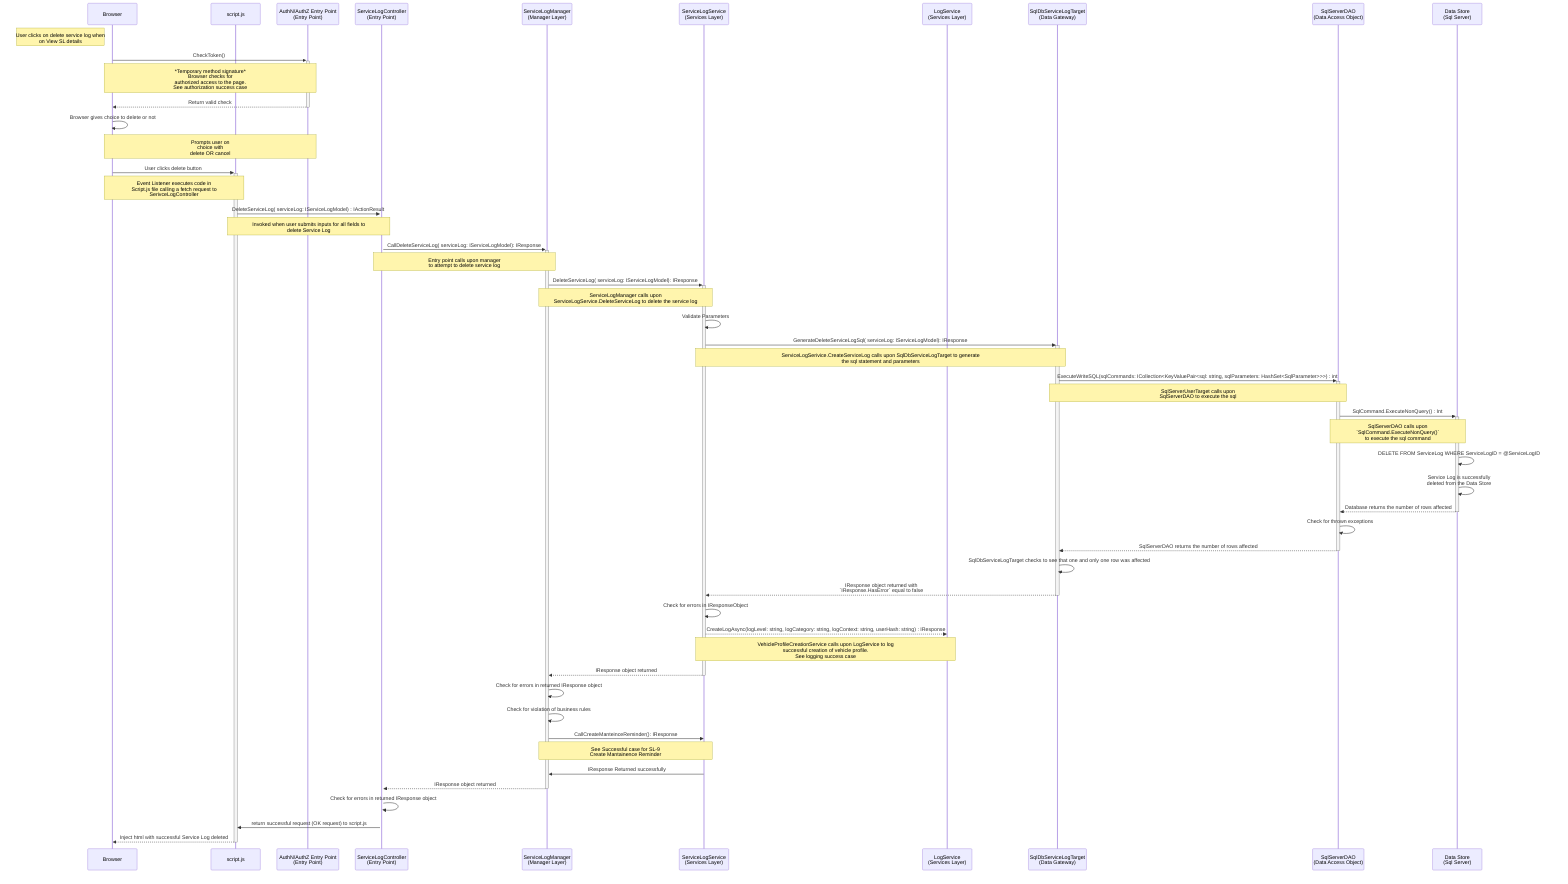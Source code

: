 sequenceDiagram
participant u as Browser
participant scr as script.js
participant az as AuthN/AuthZ Entry Point<br>(Entry Point)
participant e as ServiceLogController<br>(Entry Point)
participant vpm as ServiceLogManager<br>(Manager Layer)
participant vps as ServiceLogService<br>(Services Layer)
participant ll as LogService<br>(Services Layer)
participant dg as SqlDbServiceLogTarget<br>(Data Gateway)
participant da as SqlServerDAO<br>(Data Access Object)
participant ds as Data Store<br>(Sql Server)

Note Left of u: User clicks on delete service log when<br> on View SL details
u->>+az: CheckToken() 
    Note over u,az: *Temporary method signature*<br>Browser checks for<br>authorized access to the page.<br>See authorization success case
az-->>-u: Return valid check

u->>u: Browser gives choice to delete or not
    Note over u,az: Prompts user on<br> choice with<br> delete OR cancel

u->>+scr: User clicks delete button
    Note over u,scr: Event Listener executes code in<br>Script.js file calling a fetch request to<br>SerivceLogController

scr->>+e: DeleteServiceLog( serviceLog: IServiceLogModel) : IActionResult
    Note over scr,e: Invoked when user submits inputs for all fields to<br>delete Service Log

    e->>+vpm: CallDeleteServiceLog( serviceLog: IServiceLogModel): IResponse
        Note over e,vpm: Entry point calls upon manager<br>to attempt to delete service log

        vpm->>+vps: DeleteServiceLog( serviceLog: IServiceLogModel): IResponse
            Note over vpm,vps: ServiceLogManager calls upon<br>ServiceLogService.DeleteServiceLog to delete the service log

            vps->>vps: Validate Parameters

            # Send to data store
            vps->>+dg: GenerateDeleteServiceLogSql( serviceLog: IServiceLogModel): IResponse
                Note over vps,dg: ServiceLogSerivice.CreateServiceLog calls upon SqlDbServiceLogTarget to generate<br>the sql statement and parameters

                dg->>+da: ExecuteWriteSQL(sqlCommands: ICollection<KeyValuePair<sql: string, sqlParameters: HashSet<SqlParameter>>>) : int
                    Note over dg,da: SqlServerUserTarget calls upon<br>SqlServerDAO to execute the sql

                    da->>+ds: SqlCommand.ExecuteNonQuery() : Int
                        Note over da,ds: SqlServerDAO calls upon<br>`SqlCommand.ExecuteNonQuery()`<br>to execute the sql command

                        ds->>ds: DELETE FROM ServiceLog WHERE ServiceLogID = @ServiceLogID

                        ds->>ds: Service Log is successfully<br>deleted from the Data Store

                    ds-->>-da: Database returns the number of rows affected

                    da->>da: Check for thrown exceptions

                da-->>-dg: SqlServerDAO returns the number of rows affected

                dg->>dg: SqlDbServiceLogTarget checks to see that one and only one row was affected

            dg-->>-vps: IResponse object returned with<br>`IResponse.HasError` equal to false

            vps->>vps: Check for errors in IResponseObject

            # Log successful service log creation
            vps-->>ll: CreateLogAsync(logLevel: string, logCategory: string, logContext: string, userHash: string) : IResponse
                Note over vps,ll: VehicleProfileCreationService calls upon LogService to log<br>successful creation of vehicle profile.<br>See logging success case

        vps-->>-vpm: IResponse object returned

        vpm->>vpm: Check for errors in returned IResponse object

        vpm->>vpm: Check for violation of business rules

       vpm->>vps: CallCreateManteinceReminder(): IResponse
            Note over vpm,vps: See Successful case for SL-9<br> Create Mantainence Reminder
        vps->>vpm: IResponse Returned successfully

    vpm-->>-e: IResponse object returned

    e->>e: Check for errors in returned IResponse object

    e->>scr: return successful request (OK request) to script.js

scr-->>-u: Inject html with successful Service Log deleted